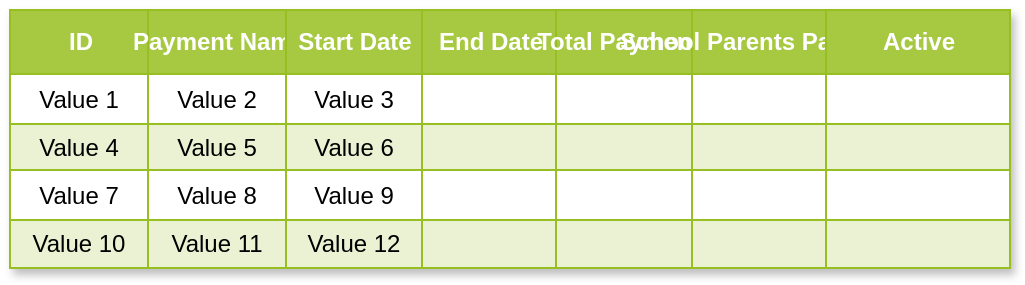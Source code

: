 <mxfile version="21.2.9" type="github">
  <diagram name="Page-1" id="6PhnfSOoUw57CcjGiwAI">
    <mxGraphModel dx="1434" dy="788" grid="1" gridSize="10" guides="1" tooltips="1" connect="1" arrows="1" fold="1" page="1" pageScale="1" pageWidth="850" pageHeight="1100" math="0" shadow="0">
      <root>
        <mxCell id="0" />
        <mxCell id="1" parent="0" />
        <mxCell id="nFzPuIVkLuBjwXfmh1af-1" value="Assets" style="childLayout=tableLayout;recursiveResize=0;strokeColor=#98bf21;fillColor=#A7C942;shadow=1;" vertex="1" parent="1">
          <mxGeometry x="130" y="150" width="500" height="129" as="geometry" />
        </mxCell>
        <mxCell id="nFzPuIVkLuBjwXfmh1af-2" style="shape=tableRow;horizontal=0;startSize=0;swimlaneHead=0;swimlaneBody=0;top=0;left=0;bottom=0;right=0;dropTarget=0;collapsible=0;recursiveResize=0;expand=0;fontStyle=0;strokeColor=inherit;fillColor=#ffffff;" vertex="1" parent="nFzPuIVkLuBjwXfmh1af-1">
          <mxGeometry width="500" height="32" as="geometry" />
        </mxCell>
        <mxCell id="nFzPuIVkLuBjwXfmh1af-3" value="ID" style="connectable=0;recursiveResize=0;strokeColor=inherit;fillColor=#A7C942;align=center;fontStyle=1;fontColor=#FFFFFF;html=1;" vertex="1" parent="nFzPuIVkLuBjwXfmh1af-2">
          <mxGeometry width="69" height="32" as="geometry">
            <mxRectangle width="69" height="32" as="alternateBounds" />
          </mxGeometry>
        </mxCell>
        <mxCell id="nFzPuIVkLuBjwXfmh1af-4" value="Payment Name" style="connectable=0;recursiveResize=0;strokeColor=inherit;fillColor=#A7C942;align=center;fontStyle=1;fontColor=#FFFFFF;html=1;" vertex="1" parent="nFzPuIVkLuBjwXfmh1af-2">
          <mxGeometry x="69" width="69" height="32" as="geometry">
            <mxRectangle width="69" height="32" as="alternateBounds" />
          </mxGeometry>
        </mxCell>
        <mxCell id="nFzPuIVkLuBjwXfmh1af-5" value="Start Date" style="connectable=0;recursiveResize=0;strokeColor=inherit;fillColor=#A7C942;align=center;fontStyle=1;fontColor=#FFFFFF;html=1;" vertex="1" parent="nFzPuIVkLuBjwXfmh1af-2">
          <mxGeometry x="138" width="68" height="32" as="geometry">
            <mxRectangle width="68" height="32" as="alternateBounds" />
          </mxGeometry>
        </mxCell>
        <mxCell id="nFzPuIVkLuBjwXfmh1af-22" value="End Date" style="connectable=0;recursiveResize=0;strokeColor=inherit;fillColor=#A7C942;align=center;fontStyle=1;fontColor=#FFFFFF;html=1;" vertex="1" parent="nFzPuIVkLuBjwXfmh1af-2">
          <mxGeometry x="206" width="67" height="32" as="geometry">
            <mxRectangle width="67" height="32" as="alternateBounds" />
          </mxGeometry>
        </mxCell>
        <mxCell id="nFzPuIVkLuBjwXfmh1af-37" value="Total Payments" style="connectable=0;recursiveResize=0;strokeColor=inherit;fillColor=#A7C942;align=center;fontStyle=1;fontColor=#FFFFFF;html=1;" vertex="1" parent="nFzPuIVkLuBjwXfmh1af-2">
          <mxGeometry x="273" width="68" height="32" as="geometry">
            <mxRectangle width="68" height="32" as="alternateBounds" />
          </mxGeometry>
        </mxCell>
        <mxCell id="nFzPuIVkLuBjwXfmh1af-42" value="School Parents Payment" style="connectable=0;recursiveResize=0;strokeColor=inherit;fillColor=#A7C942;align=center;fontStyle=1;fontColor=#FFFFFF;html=1;" vertex="1" parent="nFzPuIVkLuBjwXfmh1af-2">
          <mxGeometry x="341" width="67" height="32" as="geometry">
            <mxRectangle width="67" height="32" as="alternateBounds" />
          </mxGeometry>
        </mxCell>
        <mxCell id="nFzPuIVkLuBjwXfmh1af-32" value="Active" style="connectable=0;recursiveResize=0;strokeColor=inherit;fillColor=#A7C942;align=center;fontStyle=1;fontColor=#FFFFFF;html=1;" vertex="1" parent="nFzPuIVkLuBjwXfmh1af-2">
          <mxGeometry x="408" width="92" height="32" as="geometry">
            <mxRectangle width="92" height="32" as="alternateBounds" />
          </mxGeometry>
        </mxCell>
        <mxCell id="nFzPuIVkLuBjwXfmh1af-6" value="" style="shape=tableRow;horizontal=0;startSize=0;swimlaneHead=0;swimlaneBody=0;top=0;left=0;bottom=0;right=0;dropTarget=0;collapsible=0;recursiveResize=0;expand=0;fontStyle=0;strokeColor=inherit;fillColor=#ffffff;" vertex="1" parent="nFzPuIVkLuBjwXfmh1af-1">
          <mxGeometry y="32" width="500" height="25" as="geometry" />
        </mxCell>
        <mxCell id="nFzPuIVkLuBjwXfmh1af-7" value="Value 1" style="connectable=0;recursiveResize=0;strokeColor=inherit;fillColor=inherit;align=center;whiteSpace=wrap;html=1;" vertex="1" parent="nFzPuIVkLuBjwXfmh1af-6">
          <mxGeometry width="69" height="25" as="geometry">
            <mxRectangle width="69" height="25" as="alternateBounds" />
          </mxGeometry>
        </mxCell>
        <mxCell id="nFzPuIVkLuBjwXfmh1af-8" value="Value 2" style="connectable=0;recursiveResize=0;strokeColor=inherit;fillColor=inherit;align=center;whiteSpace=wrap;html=1;" vertex="1" parent="nFzPuIVkLuBjwXfmh1af-6">
          <mxGeometry x="69" width="69" height="25" as="geometry">
            <mxRectangle width="69" height="25" as="alternateBounds" />
          </mxGeometry>
        </mxCell>
        <mxCell id="nFzPuIVkLuBjwXfmh1af-9" value="Value 3" style="connectable=0;recursiveResize=0;strokeColor=inherit;fillColor=inherit;align=center;whiteSpace=wrap;html=1;" vertex="1" parent="nFzPuIVkLuBjwXfmh1af-6">
          <mxGeometry x="138" width="68" height="25" as="geometry">
            <mxRectangle width="68" height="25" as="alternateBounds" />
          </mxGeometry>
        </mxCell>
        <mxCell id="nFzPuIVkLuBjwXfmh1af-23" style="connectable=0;recursiveResize=0;strokeColor=inherit;fillColor=inherit;align=center;whiteSpace=wrap;html=1;" vertex="1" parent="nFzPuIVkLuBjwXfmh1af-6">
          <mxGeometry x="206" width="67" height="25" as="geometry">
            <mxRectangle width="67" height="25" as="alternateBounds" />
          </mxGeometry>
        </mxCell>
        <mxCell id="nFzPuIVkLuBjwXfmh1af-38" style="connectable=0;recursiveResize=0;strokeColor=inherit;fillColor=inherit;align=center;whiteSpace=wrap;html=1;" vertex="1" parent="nFzPuIVkLuBjwXfmh1af-6">
          <mxGeometry x="273" width="68" height="25" as="geometry">
            <mxRectangle width="68" height="25" as="alternateBounds" />
          </mxGeometry>
        </mxCell>
        <mxCell id="nFzPuIVkLuBjwXfmh1af-43" style="connectable=0;recursiveResize=0;strokeColor=inherit;fillColor=inherit;align=center;whiteSpace=wrap;html=1;" vertex="1" parent="nFzPuIVkLuBjwXfmh1af-6">
          <mxGeometry x="341" width="67" height="25" as="geometry">
            <mxRectangle width="67" height="25" as="alternateBounds" />
          </mxGeometry>
        </mxCell>
        <mxCell id="nFzPuIVkLuBjwXfmh1af-33" style="connectable=0;recursiveResize=0;strokeColor=inherit;fillColor=inherit;align=center;whiteSpace=wrap;html=1;" vertex="1" parent="nFzPuIVkLuBjwXfmh1af-6">
          <mxGeometry x="408" width="92" height="25" as="geometry">
            <mxRectangle width="92" height="25" as="alternateBounds" />
          </mxGeometry>
        </mxCell>
        <mxCell id="nFzPuIVkLuBjwXfmh1af-10" value="" style="shape=tableRow;horizontal=0;startSize=0;swimlaneHead=0;swimlaneBody=0;top=0;left=0;bottom=0;right=0;dropTarget=0;collapsible=0;recursiveResize=0;expand=0;fontStyle=1;strokeColor=inherit;fillColor=#EAF2D3;" vertex="1" parent="nFzPuIVkLuBjwXfmh1af-1">
          <mxGeometry y="57" width="500" height="23" as="geometry" />
        </mxCell>
        <mxCell id="nFzPuIVkLuBjwXfmh1af-11" value="Value 4" style="connectable=0;recursiveResize=0;strokeColor=inherit;fillColor=inherit;whiteSpace=wrap;html=1;" vertex="1" parent="nFzPuIVkLuBjwXfmh1af-10">
          <mxGeometry width="69" height="23" as="geometry">
            <mxRectangle width="69" height="23" as="alternateBounds" />
          </mxGeometry>
        </mxCell>
        <mxCell id="nFzPuIVkLuBjwXfmh1af-12" value="Value 5" style="connectable=0;recursiveResize=0;strokeColor=inherit;fillColor=inherit;whiteSpace=wrap;html=1;" vertex="1" parent="nFzPuIVkLuBjwXfmh1af-10">
          <mxGeometry x="69" width="69" height="23" as="geometry">
            <mxRectangle width="69" height="23" as="alternateBounds" />
          </mxGeometry>
        </mxCell>
        <mxCell id="nFzPuIVkLuBjwXfmh1af-13" value="Value 6" style="connectable=0;recursiveResize=0;strokeColor=inherit;fillColor=inherit;whiteSpace=wrap;html=1;" vertex="1" parent="nFzPuIVkLuBjwXfmh1af-10">
          <mxGeometry x="138" width="68" height="23" as="geometry">
            <mxRectangle width="68" height="23" as="alternateBounds" />
          </mxGeometry>
        </mxCell>
        <mxCell id="nFzPuIVkLuBjwXfmh1af-24" style="connectable=0;recursiveResize=0;strokeColor=inherit;fillColor=inherit;whiteSpace=wrap;html=1;" vertex="1" parent="nFzPuIVkLuBjwXfmh1af-10">
          <mxGeometry x="206" width="67" height="23" as="geometry">
            <mxRectangle width="67" height="23" as="alternateBounds" />
          </mxGeometry>
        </mxCell>
        <mxCell id="nFzPuIVkLuBjwXfmh1af-39" style="connectable=0;recursiveResize=0;strokeColor=inherit;fillColor=inherit;whiteSpace=wrap;html=1;" vertex="1" parent="nFzPuIVkLuBjwXfmh1af-10">
          <mxGeometry x="273" width="68" height="23" as="geometry">
            <mxRectangle width="68" height="23" as="alternateBounds" />
          </mxGeometry>
        </mxCell>
        <mxCell id="nFzPuIVkLuBjwXfmh1af-44" style="connectable=0;recursiveResize=0;strokeColor=inherit;fillColor=inherit;whiteSpace=wrap;html=1;" vertex="1" parent="nFzPuIVkLuBjwXfmh1af-10">
          <mxGeometry x="341" width="67" height="23" as="geometry">
            <mxRectangle width="67" height="23" as="alternateBounds" />
          </mxGeometry>
        </mxCell>
        <mxCell id="nFzPuIVkLuBjwXfmh1af-34" style="connectable=0;recursiveResize=0;strokeColor=inherit;fillColor=inherit;whiteSpace=wrap;html=1;" vertex="1" parent="nFzPuIVkLuBjwXfmh1af-10">
          <mxGeometry x="408" width="92" height="23" as="geometry">
            <mxRectangle width="92" height="23" as="alternateBounds" />
          </mxGeometry>
        </mxCell>
        <mxCell id="nFzPuIVkLuBjwXfmh1af-14" value="" style="shape=tableRow;horizontal=0;startSize=0;swimlaneHead=0;swimlaneBody=0;top=0;left=0;bottom=0;right=0;dropTarget=0;collapsible=0;recursiveResize=0;expand=0;fontStyle=0;strokeColor=inherit;fillColor=#ffffff;" vertex="1" parent="nFzPuIVkLuBjwXfmh1af-1">
          <mxGeometry y="80" width="500" height="25" as="geometry" />
        </mxCell>
        <mxCell id="nFzPuIVkLuBjwXfmh1af-15" value="Value 7" style="connectable=0;recursiveResize=0;strokeColor=inherit;fillColor=inherit;fontStyle=0;align=center;whiteSpace=wrap;html=1;" vertex="1" parent="nFzPuIVkLuBjwXfmh1af-14">
          <mxGeometry width="69" height="25" as="geometry">
            <mxRectangle width="69" height="25" as="alternateBounds" />
          </mxGeometry>
        </mxCell>
        <mxCell id="nFzPuIVkLuBjwXfmh1af-16" value="Value 8" style="connectable=0;recursiveResize=0;strokeColor=inherit;fillColor=inherit;fontStyle=0;align=center;whiteSpace=wrap;html=1;" vertex="1" parent="nFzPuIVkLuBjwXfmh1af-14">
          <mxGeometry x="69" width="69" height="25" as="geometry">
            <mxRectangle width="69" height="25" as="alternateBounds" />
          </mxGeometry>
        </mxCell>
        <mxCell id="nFzPuIVkLuBjwXfmh1af-17" value="Value 9" style="connectable=0;recursiveResize=0;strokeColor=inherit;fillColor=inherit;fontStyle=0;align=center;whiteSpace=wrap;html=1;" vertex="1" parent="nFzPuIVkLuBjwXfmh1af-14">
          <mxGeometry x="138" width="68" height="25" as="geometry">
            <mxRectangle width="68" height="25" as="alternateBounds" />
          </mxGeometry>
        </mxCell>
        <mxCell id="nFzPuIVkLuBjwXfmh1af-25" style="connectable=0;recursiveResize=0;strokeColor=inherit;fillColor=inherit;fontStyle=0;align=center;whiteSpace=wrap;html=1;" vertex="1" parent="nFzPuIVkLuBjwXfmh1af-14">
          <mxGeometry x="206" width="67" height="25" as="geometry">
            <mxRectangle width="67" height="25" as="alternateBounds" />
          </mxGeometry>
        </mxCell>
        <mxCell id="nFzPuIVkLuBjwXfmh1af-40" style="connectable=0;recursiveResize=0;strokeColor=inherit;fillColor=inherit;fontStyle=0;align=center;whiteSpace=wrap;html=1;" vertex="1" parent="nFzPuIVkLuBjwXfmh1af-14">
          <mxGeometry x="273" width="68" height="25" as="geometry">
            <mxRectangle width="68" height="25" as="alternateBounds" />
          </mxGeometry>
        </mxCell>
        <mxCell id="nFzPuIVkLuBjwXfmh1af-45" style="connectable=0;recursiveResize=0;strokeColor=inherit;fillColor=inherit;fontStyle=0;align=center;whiteSpace=wrap;html=1;" vertex="1" parent="nFzPuIVkLuBjwXfmh1af-14">
          <mxGeometry x="341" width="67" height="25" as="geometry">
            <mxRectangle width="67" height="25" as="alternateBounds" />
          </mxGeometry>
        </mxCell>
        <mxCell id="nFzPuIVkLuBjwXfmh1af-35" style="connectable=0;recursiveResize=0;strokeColor=inherit;fillColor=inherit;fontStyle=0;align=center;whiteSpace=wrap;html=1;" vertex="1" parent="nFzPuIVkLuBjwXfmh1af-14">
          <mxGeometry x="408" width="92" height="25" as="geometry">
            <mxRectangle width="92" height="25" as="alternateBounds" />
          </mxGeometry>
        </mxCell>
        <mxCell id="nFzPuIVkLuBjwXfmh1af-18" value="" style="shape=tableRow;horizontal=0;startSize=0;swimlaneHead=0;swimlaneBody=0;top=0;left=0;bottom=0;right=0;dropTarget=0;collapsible=0;recursiveResize=0;expand=0;fontStyle=1;strokeColor=inherit;fillColor=#EAF2D3;" vertex="1" parent="nFzPuIVkLuBjwXfmh1af-1">
          <mxGeometry y="105" width="500" height="24" as="geometry" />
        </mxCell>
        <mxCell id="nFzPuIVkLuBjwXfmh1af-19" value="Value 10" style="connectable=0;recursiveResize=0;strokeColor=inherit;fillColor=inherit;whiteSpace=wrap;html=1;" vertex="1" parent="nFzPuIVkLuBjwXfmh1af-18">
          <mxGeometry width="69" height="24" as="geometry">
            <mxRectangle width="69" height="24" as="alternateBounds" />
          </mxGeometry>
        </mxCell>
        <mxCell id="nFzPuIVkLuBjwXfmh1af-20" value="Value 11" style="connectable=0;recursiveResize=0;strokeColor=inherit;fillColor=inherit;whiteSpace=wrap;html=1;" vertex="1" parent="nFzPuIVkLuBjwXfmh1af-18">
          <mxGeometry x="69" width="69" height="24" as="geometry">
            <mxRectangle width="69" height="24" as="alternateBounds" />
          </mxGeometry>
        </mxCell>
        <mxCell id="nFzPuIVkLuBjwXfmh1af-21" value="Value 12" style="connectable=0;recursiveResize=0;strokeColor=inherit;fillColor=inherit;whiteSpace=wrap;html=1;" vertex="1" parent="nFzPuIVkLuBjwXfmh1af-18">
          <mxGeometry x="138" width="68" height="24" as="geometry">
            <mxRectangle width="68" height="24" as="alternateBounds" />
          </mxGeometry>
        </mxCell>
        <mxCell id="nFzPuIVkLuBjwXfmh1af-26" style="connectable=0;recursiveResize=0;strokeColor=inherit;fillColor=inherit;whiteSpace=wrap;html=1;" vertex="1" parent="nFzPuIVkLuBjwXfmh1af-18">
          <mxGeometry x="206" width="67" height="24" as="geometry">
            <mxRectangle width="67" height="24" as="alternateBounds" />
          </mxGeometry>
        </mxCell>
        <mxCell id="nFzPuIVkLuBjwXfmh1af-41" style="connectable=0;recursiveResize=0;strokeColor=inherit;fillColor=inherit;whiteSpace=wrap;html=1;" vertex="1" parent="nFzPuIVkLuBjwXfmh1af-18">
          <mxGeometry x="273" width="68" height="24" as="geometry">
            <mxRectangle width="68" height="24" as="alternateBounds" />
          </mxGeometry>
        </mxCell>
        <mxCell id="nFzPuIVkLuBjwXfmh1af-46" style="connectable=0;recursiveResize=0;strokeColor=inherit;fillColor=inherit;whiteSpace=wrap;html=1;" vertex="1" parent="nFzPuIVkLuBjwXfmh1af-18">
          <mxGeometry x="341" width="67" height="24" as="geometry">
            <mxRectangle width="67" height="24" as="alternateBounds" />
          </mxGeometry>
        </mxCell>
        <mxCell id="nFzPuIVkLuBjwXfmh1af-36" style="connectable=0;recursiveResize=0;strokeColor=inherit;fillColor=inherit;whiteSpace=wrap;html=1;" vertex="1" parent="nFzPuIVkLuBjwXfmh1af-18">
          <mxGeometry x="408" width="92" height="24" as="geometry">
            <mxRectangle width="92" height="24" as="alternateBounds" />
          </mxGeometry>
        </mxCell>
      </root>
    </mxGraphModel>
  </diagram>
</mxfile>
